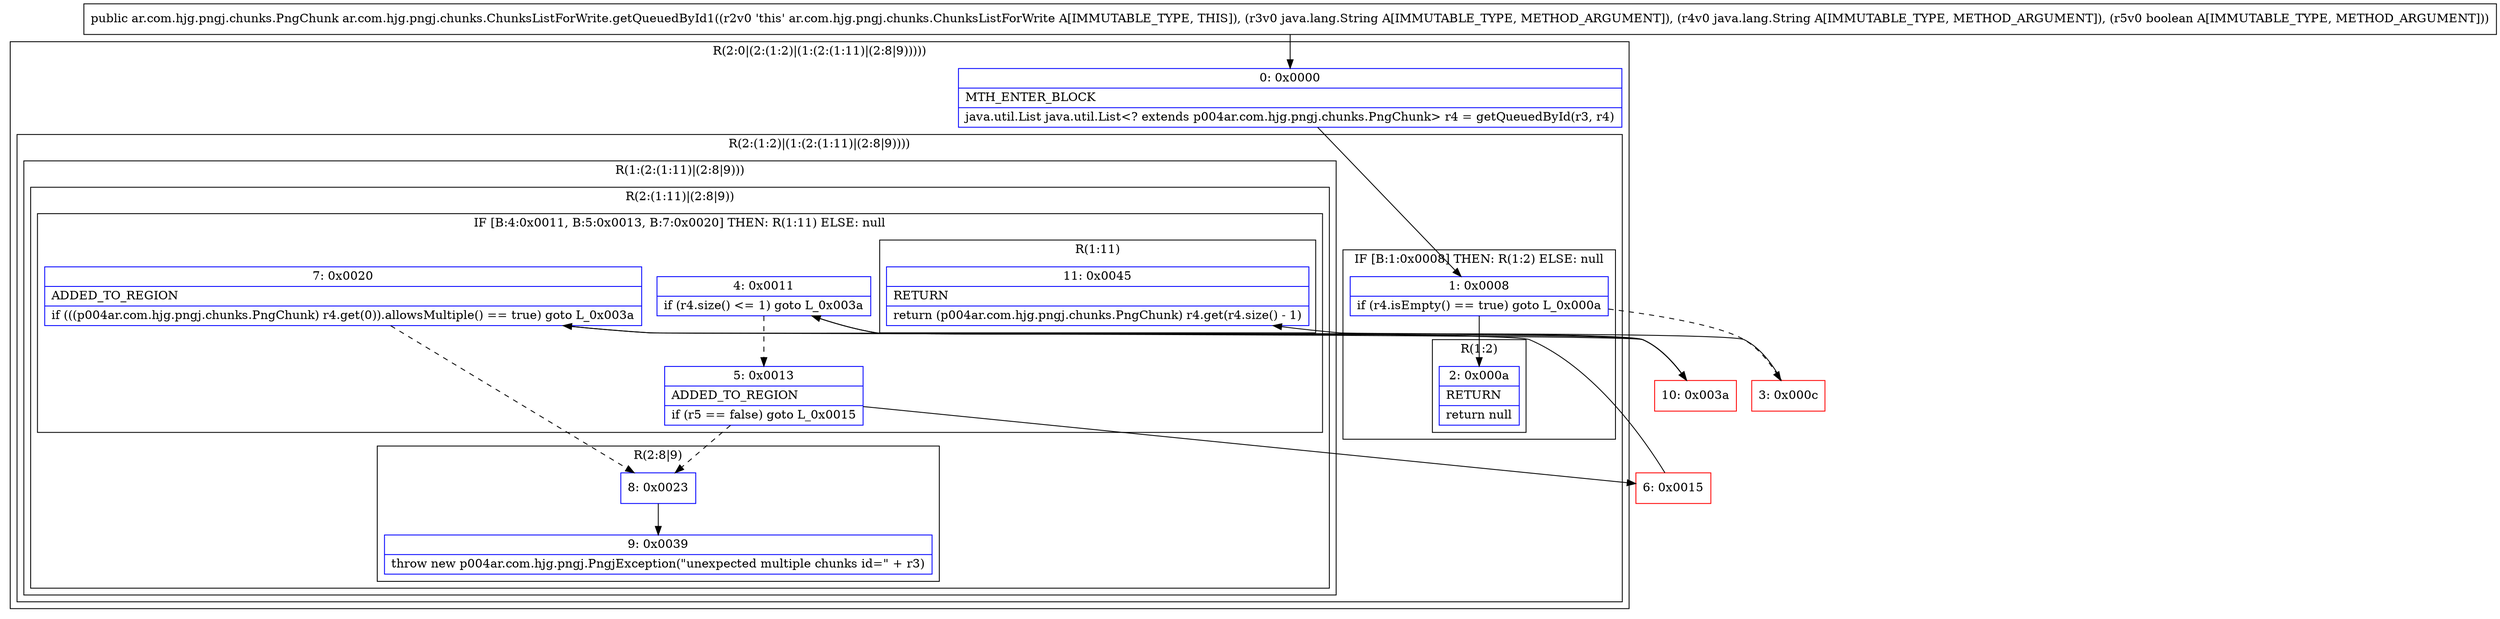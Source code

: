 digraph "CFG forar.com.hjg.pngj.chunks.ChunksListForWrite.getQueuedById1(Ljava\/lang\/String;Ljava\/lang\/String;Z)Lar\/com\/hjg\/pngj\/chunks\/PngChunk;" {
subgraph cluster_Region_947110324 {
label = "R(2:0|(2:(1:2)|(1:(2:(1:11)|(2:8|9)))))";
node [shape=record,color=blue];
Node_0 [shape=record,label="{0\:\ 0x0000|MTH_ENTER_BLOCK\l|java.util.List java.util.List\<? extends p004ar.com.hjg.pngj.chunks.PngChunk\> r4 = getQueuedById(r3, r4)\l}"];
subgraph cluster_Region_885637844 {
label = "R(2:(1:2)|(1:(2:(1:11)|(2:8|9))))";
node [shape=record,color=blue];
subgraph cluster_IfRegion_1654280693 {
label = "IF [B:1:0x0008] THEN: R(1:2) ELSE: null";
node [shape=record,color=blue];
Node_1 [shape=record,label="{1\:\ 0x0008|if (r4.isEmpty() == true) goto L_0x000a\l}"];
subgraph cluster_Region_26698374 {
label = "R(1:2)";
node [shape=record,color=blue];
Node_2 [shape=record,label="{2\:\ 0x000a|RETURN\l|return null\l}"];
}
}
subgraph cluster_Region_512848381 {
label = "R(1:(2:(1:11)|(2:8|9)))";
node [shape=record,color=blue];
subgraph cluster_Region_1707922073 {
label = "R(2:(1:11)|(2:8|9))";
node [shape=record,color=blue];
subgraph cluster_IfRegion_1628321552 {
label = "IF [B:4:0x0011, B:5:0x0013, B:7:0x0020] THEN: R(1:11) ELSE: null";
node [shape=record,color=blue];
Node_4 [shape=record,label="{4\:\ 0x0011|if (r4.size() \<= 1) goto L_0x003a\l}"];
Node_5 [shape=record,label="{5\:\ 0x0013|ADDED_TO_REGION\l|if (r5 == false) goto L_0x0015\l}"];
Node_7 [shape=record,label="{7\:\ 0x0020|ADDED_TO_REGION\l|if (((p004ar.com.hjg.pngj.chunks.PngChunk) r4.get(0)).allowsMultiple() == true) goto L_0x003a\l}"];
subgraph cluster_Region_1995678280 {
label = "R(1:11)";
node [shape=record,color=blue];
Node_11 [shape=record,label="{11\:\ 0x0045|RETURN\l|return (p004ar.com.hjg.pngj.chunks.PngChunk) r4.get(r4.size() \- 1)\l}"];
}
}
subgraph cluster_Region_527004566 {
label = "R(2:8|9)";
node [shape=record,color=blue];
Node_8 [shape=record,label="{8\:\ 0x0023}"];
Node_9 [shape=record,label="{9\:\ 0x0039|throw new p004ar.com.hjg.pngj.PngjException(\"unexpected multiple chunks id=\" + r3)\l}"];
}
}
}
}
}
Node_3 [shape=record,color=red,label="{3\:\ 0x000c}"];
Node_6 [shape=record,color=red,label="{6\:\ 0x0015}"];
Node_10 [shape=record,color=red,label="{10\:\ 0x003a}"];
MethodNode[shape=record,label="{public ar.com.hjg.pngj.chunks.PngChunk ar.com.hjg.pngj.chunks.ChunksListForWrite.getQueuedById1((r2v0 'this' ar.com.hjg.pngj.chunks.ChunksListForWrite A[IMMUTABLE_TYPE, THIS]), (r3v0 java.lang.String A[IMMUTABLE_TYPE, METHOD_ARGUMENT]), (r4v0 java.lang.String A[IMMUTABLE_TYPE, METHOD_ARGUMENT]), (r5v0 boolean A[IMMUTABLE_TYPE, METHOD_ARGUMENT])) }"];
MethodNode -> Node_0;
Node_0 -> Node_1;
Node_1 -> Node_2;
Node_1 -> Node_3[style=dashed];
Node_4 -> Node_5[style=dashed];
Node_4 -> Node_10;
Node_5 -> Node_6;
Node_5 -> Node_8[style=dashed];
Node_7 -> Node_8[style=dashed];
Node_7 -> Node_10;
Node_8 -> Node_9;
Node_3 -> Node_4;
Node_6 -> Node_7;
Node_10 -> Node_11;
}

